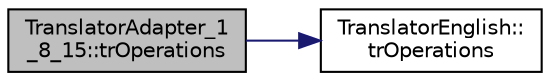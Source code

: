digraph "TranslatorAdapter_1_8_15::trOperations"
{
 // LATEX_PDF_SIZE
  edge [fontname="Helvetica",fontsize="10",labelfontname="Helvetica",labelfontsize="10"];
  node [fontname="Helvetica",fontsize="10",shape=record];
  rankdir="LR";
  Node1 [label="TranslatorAdapter_1\l_8_15::trOperations",height=0.2,width=0.4,color="black", fillcolor="grey75", style="filled", fontcolor="black",tooltip=" "];
  Node1 -> Node2 [color="midnightblue",fontsize="10",style="solid",fontname="Helvetica"];
  Node2 [label="TranslatorEnglish::\ltrOperations",height=0.2,width=0.4,color="black", fillcolor="white", style="filled",URL="$classTranslatorEnglish.html#ae599dd9758c9ac46ded5e032b5aeb0ad",tooltip=" "];
}
